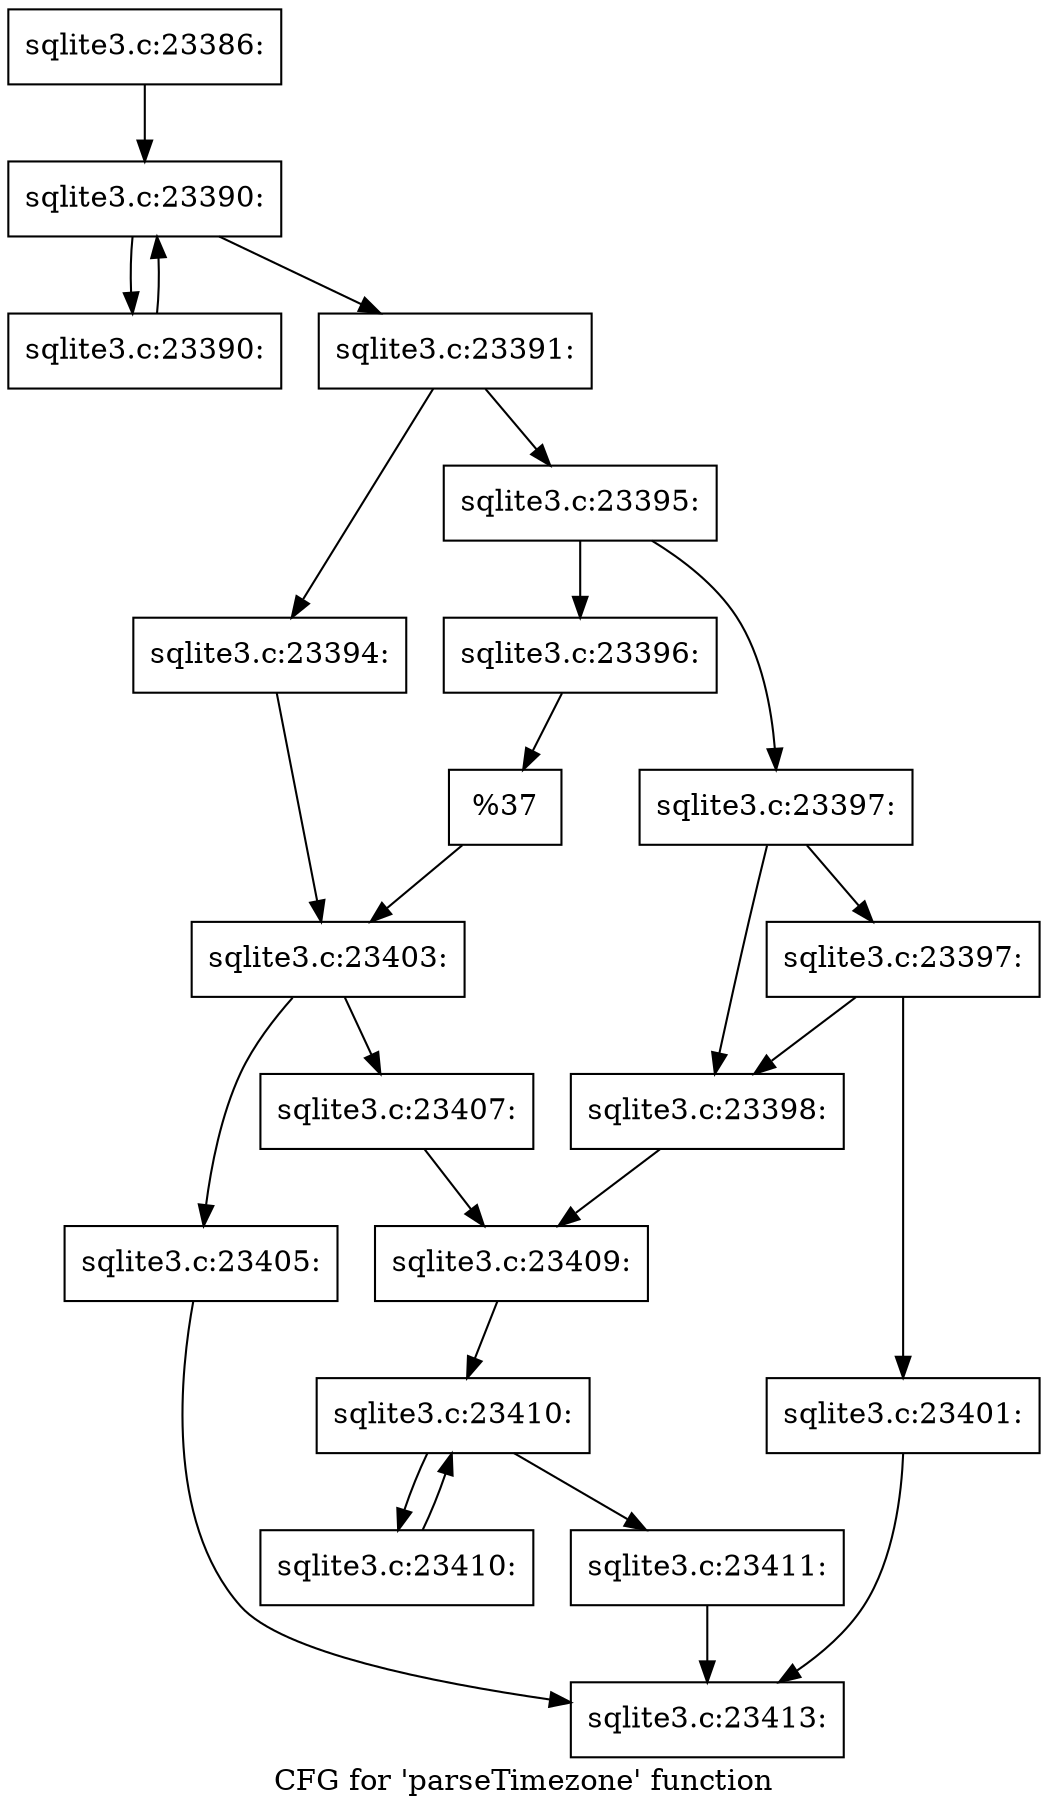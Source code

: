 digraph "CFG for 'parseTimezone' function" {
	label="CFG for 'parseTimezone' function";

	Node0x55c0f526c620 [shape=record,label="{sqlite3.c:23386:}"];
	Node0x55c0f526c620 -> Node0x55c0fa7451e0;
	Node0x55c0fa7451e0 [shape=record,label="{sqlite3.c:23390:}"];
	Node0x55c0fa7451e0 -> Node0x55c0fa7457d0;
	Node0x55c0fa7451e0 -> Node0x55c0fa745340;
	Node0x55c0fa7457d0 [shape=record,label="{sqlite3.c:23390:}"];
	Node0x55c0fa7457d0 -> Node0x55c0fa7451e0;
	Node0x55c0fa745340 [shape=record,label="{sqlite3.c:23391:}"];
	Node0x55c0fa745340 -> Node0x55c0fa7461f0;
	Node0x55c0fa745340 -> Node0x55c0fa746290;
	Node0x55c0fa7461f0 [shape=record,label="{sqlite3.c:23394:}"];
	Node0x55c0fa7461f0 -> Node0x55c0fa746240;
	Node0x55c0fa746290 [shape=record,label="{sqlite3.c:23395:}"];
	Node0x55c0fa746290 -> Node0x55c0fa746850;
	Node0x55c0fa746290 -> Node0x55c0fa7468f0;
	Node0x55c0fa746850 [shape=record,label="{sqlite3.c:23396:}"];
	Node0x55c0fa746850 -> Node0x55c0fa7468a0;
	Node0x55c0fa7468f0 [shape=record,label="{sqlite3.c:23397:}"];
	Node0x55c0fa7468f0 -> Node0x55c0fa746eb0;
	Node0x55c0fa7468f0 -> Node0x55c0fa746fa0;
	Node0x55c0fa746fa0 [shape=record,label="{sqlite3.c:23397:}"];
	Node0x55c0fa746fa0 -> Node0x55c0fa746eb0;
	Node0x55c0fa746fa0 -> Node0x55c0fa746f50;
	Node0x55c0fa746eb0 [shape=record,label="{sqlite3.c:23398:}"];
	Node0x55c0fa746eb0 -> Node0x55c0fa747f50;
	Node0x55c0fa746f50 [shape=record,label="{sqlite3.c:23401:}"];
	Node0x55c0fa746f50 -> Node0x55c0fa743410;
	Node0x55c0fa7468a0 [shape=record,label="{%37}"];
	Node0x55c0fa7468a0 -> Node0x55c0fa746240;
	Node0x55c0fa746240 [shape=record,label="{sqlite3.c:23403:}"];
	Node0x55c0fa746240 -> Node0x55c0fa746f00;
	Node0x55c0fa746240 -> Node0x55c0fa748810;
	Node0x55c0fa746f00 [shape=record,label="{sqlite3.c:23405:}"];
	Node0x55c0fa746f00 -> Node0x55c0fa743410;
	Node0x55c0fa748810 [shape=record,label="{sqlite3.c:23407:}"];
	Node0x55c0fa748810 -> Node0x55c0fa747f50;
	Node0x55c0fa747f50 [shape=record,label="{sqlite3.c:23409:}"];
	Node0x55c0fa747f50 -> Node0x55c0fa749b20;
	Node0x55c0fa749b20 [shape=record,label="{sqlite3.c:23410:}"];
	Node0x55c0fa749b20 -> Node0x55c0fa74a110;
	Node0x55c0fa749b20 -> Node0x55c0fa749c80;
	Node0x55c0fa74a110 [shape=record,label="{sqlite3.c:23410:}"];
	Node0x55c0fa74a110 -> Node0x55c0fa749b20;
	Node0x55c0fa749c80 [shape=record,label="{sqlite3.c:23411:}"];
	Node0x55c0fa749c80 -> Node0x55c0fa743410;
	Node0x55c0fa743410 [shape=record,label="{sqlite3.c:23413:}"];
}
